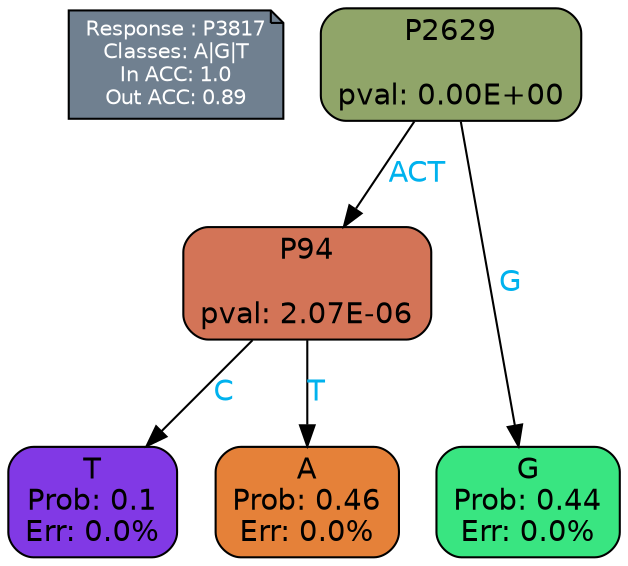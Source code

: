 digraph Tree {
node [shape=box, style="filled, rounded", color="black", fontname=helvetica] ;
graph [ranksep=equally, splines=polylines, bgcolor=transparent, dpi=600] ;
edge [fontname=helvetica] ;
LEGEND [label="Response : P3817
Classes: A|G|T
In ACC: 1.0
Out ACC: 0.89
",shape=note,align=left,style=filled,fillcolor="slategray",fontcolor="white",fontsize=10];1 [label="P2629

pval: 0.00E+00", fillcolor="#90a569"] ;
2 [label="P94

pval: 2.07E-06", fillcolor="#d37457"] ;
3 [label="T
Prob: 0.1
Err: 0.0%", fillcolor="#8139e5"] ;
4 [label="A
Prob: 0.46
Err: 0.0%", fillcolor="#e58139"] ;
5 [label="G
Prob: 0.44
Err: 0.0%", fillcolor="#39e581"] ;
1 -> 2 [label="ACT",fontcolor=deepskyblue2] ;
1 -> 5 [label="G",fontcolor=deepskyblue2] ;
2 -> 3 [label="C",fontcolor=deepskyblue2] ;
2 -> 4 [label="T",fontcolor=deepskyblue2] ;
{rank = same; 3;4;5;}{rank = same; LEGEND;1;}}